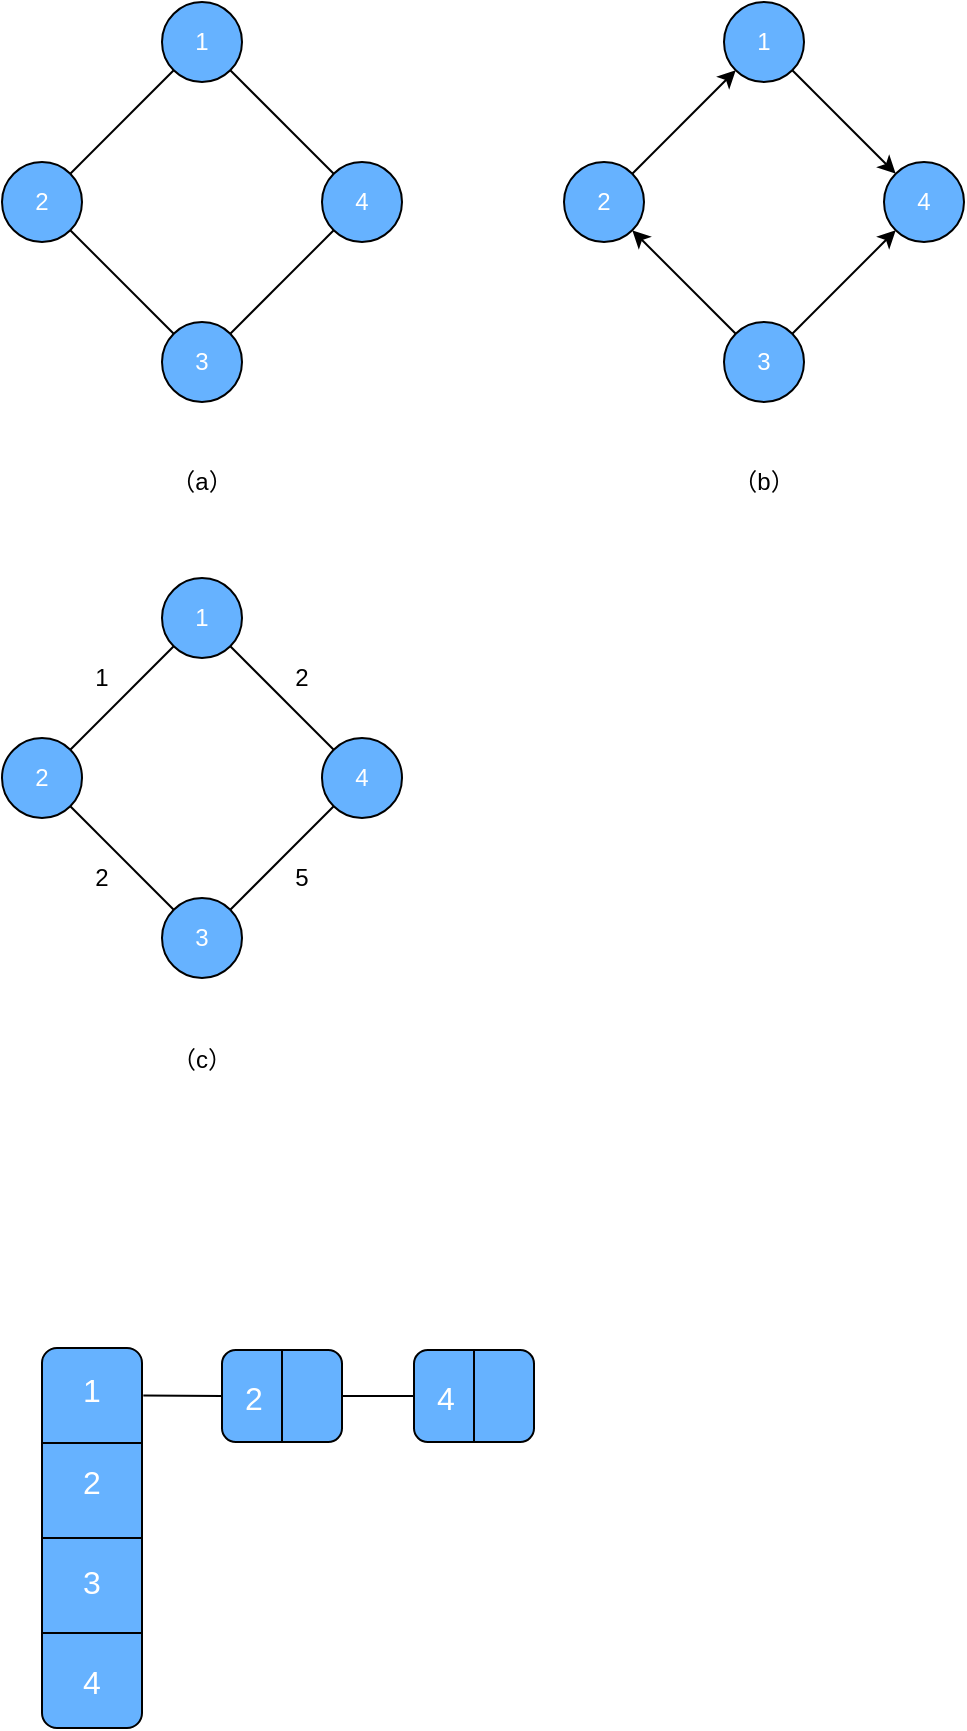 <mxfile version="12.5.5" type="github">
  <diagram id="395irE5sJE42bgMamf1Q" name="Page-1">
    <mxGraphModel dx="979" dy="519" grid="1" gridSize="10" guides="1" tooltips="1" connect="1" arrows="1" fold="1" page="1" pageScale="1" pageWidth="827" pageHeight="1169" math="0" shadow="0">
      <root>
        <mxCell id="0"/>
        <mxCell id="1" parent="0"/>
        <mxCell id="e9EGtRpQC0bAStjFHuXQ-1" value="" style="ellipse;whiteSpace=wrap;html=1;aspect=fixed;fillColor=#66B2FF;" parent="1" vertex="1">
          <mxGeometry x="200" y="80" width="40" height="40" as="geometry"/>
        </mxCell>
        <mxCell id="e9EGtRpQC0bAStjFHuXQ-2" value="" style="ellipse;whiteSpace=wrap;html=1;aspect=fixed;fillColor=#66B2FF;" parent="1" vertex="1">
          <mxGeometry x="120" y="160" width="40" height="40" as="geometry"/>
        </mxCell>
        <mxCell id="e9EGtRpQC0bAStjFHuXQ-3" value="" style="ellipse;whiteSpace=wrap;html=1;aspect=fixed;fillColor=#66B2FF;" parent="1" vertex="1">
          <mxGeometry x="280" y="160" width="40" height="40" as="geometry"/>
        </mxCell>
        <mxCell id="e9EGtRpQC0bAStjFHuXQ-4" value="" style="ellipse;whiteSpace=wrap;html=1;aspect=fixed;fillColor=#66B2FF;" parent="1" vertex="1">
          <mxGeometry x="200" y="240" width="40" height="40" as="geometry"/>
        </mxCell>
        <mxCell id="e9EGtRpQC0bAStjFHuXQ-5" value="" style="endArrow=none;html=1;exitX=0;exitY=1;exitDx=0;exitDy=0;entryX=1;entryY=0;entryDx=0;entryDy=0;" parent="1" source="e9EGtRpQC0bAStjFHuXQ-1" target="e9EGtRpQC0bAStjFHuXQ-2" edge="1">
          <mxGeometry width="50" height="50" relative="1" as="geometry">
            <mxPoint x="60" y="480" as="sourcePoint"/>
            <mxPoint x="110" y="430" as="targetPoint"/>
          </mxGeometry>
        </mxCell>
        <mxCell id="e9EGtRpQC0bAStjFHuXQ-6" value="" style="endArrow=none;html=1;exitX=1;exitY=1;exitDx=0;exitDy=0;entryX=0;entryY=0;entryDx=0;entryDy=0;" parent="1" source="e9EGtRpQC0bAStjFHuXQ-2" target="e9EGtRpQC0bAStjFHuXQ-4" edge="1">
          <mxGeometry width="50" height="50" relative="1" as="geometry">
            <mxPoint x="170" y="350" as="sourcePoint"/>
            <mxPoint x="190" y="480" as="targetPoint"/>
          </mxGeometry>
        </mxCell>
        <mxCell id="e9EGtRpQC0bAStjFHuXQ-7" value="" style="endArrow=none;html=1;exitX=0;exitY=1;exitDx=0;exitDy=0;entryX=1;entryY=0;entryDx=0;entryDy=0;" parent="1" source="e9EGtRpQC0bAStjFHuXQ-3" target="e9EGtRpQC0bAStjFHuXQ-4" edge="1">
          <mxGeometry width="50" height="50" relative="1" as="geometry">
            <mxPoint x="180" y="530" as="sourcePoint"/>
            <mxPoint x="230" y="480" as="targetPoint"/>
          </mxGeometry>
        </mxCell>
        <mxCell id="e9EGtRpQC0bAStjFHuXQ-8" value="" style="endArrow=none;html=1;exitX=1;exitY=1;exitDx=0;exitDy=0;entryX=0;entryY=0;entryDx=0;entryDy=0;" parent="1" source="e9EGtRpQC0bAStjFHuXQ-1" target="e9EGtRpQC0bAStjFHuXQ-3" edge="1">
          <mxGeometry width="50" height="50" relative="1" as="geometry">
            <mxPoint x="220" y="470" as="sourcePoint"/>
            <mxPoint x="280" y="160" as="targetPoint"/>
          </mxGeometry>
        </mxCell>
        <mxCell id="e9EGtRpQC0bAStjFHuXQ-16" value="2" style="text;html=1;strokeColor=none;fillColor=none;align=center;verticalAlign=middle;whiteSpace=wrap;rounded=0;fontColor=#FFFFFF;" parent="1" vertex="1">
          <mxGeometry x="120" y="170" width="40" height="20" as="geometry"/>
        </mxCell>
        <mxCell id="e9EGtRpQC0bAStjFHuXQ-17" value="1" style="text;html=1;strokeColor=none;fillColor=none;align=center;verticalAlign=middle;whiteSpace=wrap;rounded=0;fontColor=#FFFFFF;" parent="1" vertex="1">
          <mxGeometry x="200" y="90" width="40" height="20" as="geometry"/>
        </mxCell>
        <mxCell id="e9EGtRpQC0bAStjFHuXQ-18" value="3" style="text;html=1;strokeColor=none;fillColor=none;align=center;verticalAlign=middle;whiteSpace=wrap;rounded=0;fontColor=#FFFFFF;" parent="1" vertex="1">
          <mxGeometry x="200" y="250" width="40" height="20" as="geometry"/>
        </mxCell>
        <mxCell id="e9EGtRpQC0bAStjFHuXQ-19" value="4" style="text;html=1;strokeColor=none;fillColor=none;align=center;verticalAlign=middle;whiteSpace=wrap;rounded=0;fontColor=#FFFFFF;" parent="1" vertex="1">
          <mxGeometry x="280" y="170" width="40" height="20" as="geometry"/>
        </mxCell>
        <mxCell id="VuLVFiqGMwM_FB5YuDl--1" value="" style="ellipse;whiteSpace=wrap;html=1;aspect=fixed;fillColor=#66B2FF;" parent="1" vertex="1">
          <mxGeometry x="481" y="80" width="40" height="40" as="geometry"/>
        </mxCell>
        <mxCell id="VuLVFiqGMwM_FB5YuDl--2" value="" style="ellipse;whiteSpace=wrap;html=1;aspect=fixed;fillColor=#66B2FF;" parent="1" vertex="1">
          <mxGeometry x="401" y="160" width="40" height="40" as="geometry"/>
        </mxCell>
        <mxCell id="VuLVFiqGMwM_FB5YuDl--3" value="" style="ellipse;whiteSpace=wrap;html=1;aspect=fixed;fillColor=#66B2FF;" parent="1" vertex="1">
          <mxGeometry x="561" y="160" width="40" height="40" as="geometry"/>
        </mxCell>
        <mxCell id="VuLVFiqGMwM_FB5YuDl--4" value="" style="ellipse;whiteSpace=wrap;html=1;aspect=fixed;fillColor=#66B2FF;" parent="1" vertex="1">
          <mxGeometry x="481" y="240" width="40" height="40" as="geometry"/>
        </mxCell>
        <mxCell id="VuLVFiqGMwM_FB5YuDl--9" value="2" style="text;html=1;strokeColor=none;fillColor=none;align=center;verticalAlign=middle;whiteSpace=wrap;rounded=0;fontColor=#FFFFFF;" parent="1" vertex="1">
          <mxGeometry x="401" y="170" width="40" height="20" as="geometry"/>
        </mxCell>
        <mxCell id="VuLVFiqGMwM_FB5YuDl--10" value="1" style="text;html=1;strokeColor=none;fillColor=none;align=center;verticalAlign=middle;whiteSpace=wrap;rounded=0;fontColor=#FFFFFF;" parent="1" vertex="1">
          <mxGeometry x="481" y="90" width="40" height="20" as="geometry"/>
        </mxCell>
        <mxCell id="VuLVFiqGMwM_FB5YuDl--11" value="3" style="text;html=1;strokeColor=none;fillColor=none;align=center;verticalAlign=middle;whiteSpace=wrap;rounded=0;fontColor=#FFFFFF;" parent="1" vertex="1">
          <mxGeometry x="481" y="250" width="40" height="20" as="geometry"/>
        </mxCell>
        <mxCell id="VuLVFiqGMwM_FB5YuDl--12" value="4" style="text;html=1;strokeColor=none;fillColor=none;align=center;verticalAlign=middle;whiteSpace=wrap;rounded=0;fontColor=#FFFFFF;" parent="1" vertex="1">
          <mxGeometry x="561" y="170" width="40" height="20" as="geometry"/>
        </mxCell>
        <mxCell id="VuLVFiqGMwM_FB5YuDl--13" value="" style="endArrow=classic;html=1;fontColor=#FFFFFF;exitX=1;exitY=0;exitDx=0;exitDy=0;entryX=0;entryY=1;entryDx=0;entryDy=0;" parent="1" source="VuLVFiqGMwM_FB5YuDl--2" target="VuLVFiqGMwM_FB5YuDl--1" edge="1">
          <mxGeometry width="50" height="50" relative="1" as="geometry">
            <mxPoint x="291" y="390" as="sourcePoint"/>
            <mxPoint x="341" y="340" as="targetPoint"/>
          </mxGeometry>
        </mxCell>
        <mxCell id="VuLVFiqGMwM_FB5YuDl--14" value="" style="endArrow=classic;html=1;fontColor=#FFFFFF;entryX=0;entryY=0;entryDx=0;entryDy=0;exitX=1;exitY=1;exitDx=0;exitDy=0;" parent="1" source="VuLVFiqGMwM_FB5YuDl--1" target="VuLVFiqGMwM_FB5YuDl--3" edge="1">
          <mxGeometry width="50" height="50" relative="1" as="geometry">
            <mxPoint x="521" y="110" as="sourcePoint"/>
            <mxPoint x="571" y="60" as="targetPoint"/>
          </mxGeometry>
        </mxCell>
        <mxCell id="VuLVFiqGMwM_FB5YuDl--15" value="" style="endArrow=classic;html=1;fontColor=#FFFFFF;entryX=0;entryY=1;entryDx=0;entryDy=0;exitX=1;exitY=0;exitDx=0;exitDy=0;" parent="1" source="VuLVFiqGMwM_FB5YuDl--4" target="VuLVFiqGMwM_FB5YuDl--3" edge="1">
          <mxGeometry width="50" height="50" relative="1" as="geometry">
            <mxPoint x="521" y="240" as="sourcePoint"/>
            <mxPoint x="411" y="410" as="targetPoint"/>
          </mxGeometry>
        </mxCell>
        <mxCell id="VuLVFiqGMwM_FB5YuDl--17" value="" style="endArrow=classic;html=1;fontColor=#FFFFFF;exitX=0;exitY=0;exitDx=0;exitDy=0;entryX=1;entryY=1;entryDx=0;entryDy=0;" parent="1" source="VuLVFiqGMwM_FB5YuDl--4" target="VuLVFiqGMwM_FB5YuDl--2" edge="1">
          <mxGeometry width="50" height="50" relative="1" as="geometry">
            <mxPoint x="311" y="390" as="sourcePoint"/>
            <mxPoint x="361" y="340" as="targetPoint"/>
          </mxGeometry>
        </mxCell>
        <mxCell id="VuLVFiqGMwM_FB5YuDl--18" value="" style="ellipse;whiteSpace=wrap;html=1;aspect=fixed;fillColor=#66B2FF;" parent="1" vertex="1">
          <mxGeometry x="200" y="368" width="40" height="40" as="geometry"/>
        </mxCell>
        <mxCell id="VuLVFiqGMwM_FB5YuDl--19" value="" style="ellipse;whiteSpace=wrap;html=1;aspect=fixed;fillColor=#66B2FF;" parent="1" vertex="1">
          <mxGeometry x="120" y="448" width="40" height="40" as="geometry"/>
        </mxCell>
        <mxCell id="VuLVFiqGMwM_FB5YuDl--20" value="" style="ellipse;whiteSpace=wrap;html=1;aspect=fixed;fillColor=#66B2FF;" parent="1" vertex="1">
          <mxGeometry x="280" y="448" width="40" height="40" as="geometry"/>
        </mxCell>
        <mxCell id="VuLVFiqGMwM_FB5YuDl--21" value="" style="ellipse;whiteSpace=wrap;html=1;aspect=fixed;fillColor=#66B2FF;" parent="1" vertex="1">
          <mxGeometry x="200" y="528" width="40" height="40" as="geometry"/>
        </mxCell>
        <mxCell id="VuLVFiqGMwM_FB5YuDl--22" value="" style="endArrow=none;html=1;exitX=0;exitY=1;exitDx=0;exitDy=0;entryX=1;entryY=0;entryDx=0;entryDy=0;" parent="1" source="VuLVFiqGMwM_FB5YuDl--18" target="VuLVFiqGMwM_FB5YuDl--19" edge="1">
          <mxGeometry width="50" height="50" relative="1" as="geometry">
            <mxPoint x="60" y="768" as="sourcePoint"/>
            <mxPoint x="110" y="718" as="targetPoint"/>
          </mxGeometry>
        </mxCell>
        <mxCell id="VuLVFiqGMwM_FB5YuDl--23" value="" style="endArrow=none;html=1;exitX=1;exitY=1;exitDx=0;exitDy=0;entryX=0;entryY=0;entryDx=0;entryDy=0;" parent="1" source="VuLVFiqGMwM_FB5YuDl--19" target="VuLVFiqGMwM_FB5YuDl--21" edge="1">
          <mxGeometry width="50" height="50" relative="1" as="geometry">
            <mxPoint x="170" y="638" as="sourcePoint"/>
            <mxPoint x="190" y="768" as="targetPoint"/>
          </mxGeometry>
        </mxCell>
        <mxCell id="VuLVFiqGMwM_FB5YuDl--24" value="" style="endArrow=none;html=1;exitX=0;exitY=1;exitDx=0;exitDy=0;entryX=1;entryY=0;entryDx=0;entryDy=0;" parent="1" source="VuLVFiqGMwM_FB5YuDl--20" target="VuLVFiqGMwM_FB5YuDl--21" edge="1">
          <mxGeometry width="50" height="50" relative="1" as="geometry">
            <mxPoint x="180" y="818" as="sourcePoint"/>
            <mxPoint x="230" y="768" as="targetPoint"/>
          </mxGeometry>
        </mxCell>
        <mxCell id="VuLVFiqGMwM_FB5YuDl--25" value="" style="endArrow=none;html=1;exitX=1;exitY=1;exitDx=0;exitDy=0;entryX=0;entryY=0;entryDx=0;entryDy=0;" parent="1" source="VuLVFiqGMwM_FB5YuDl--18" target="VuLVFiqGMwM_FB5YuDl--20" edge="1">
          <mxGeometry width="50" height="50" relative="1" as="geometry">
            <mxPoint x="220" y="758" as="sourcePoint"/>
            <mxPoint x="280" y="448" as="targetPoint"/>
          </mxGeometry>
        </mxCell>
        <mxCell id="VuLVFiqGMwM_FB5YuDl--26" value="2" style="text;html=1;strokeColor=none;fillColor=none;align=center;verticalAlign=middle;whiteSpace=wrap;rounded=0;fontColor=#FFFFFF;" parent="1" vertex="1">
          <mxGeometry x="120" y="458" width="40" height="20" as="geometry"/>
        </mxCell>
        <mxCell id="VuLVFiqGMwM_FB5YuDl--27" value="1" style="text;html=1;strokeColor=none;fillColor=none;align=center;verticalAlign=middle;whiteSpace=wrap;rounded=0;fontColor=#FFFFFF;" parent="1" vertex="1">
          <mxGeometry x="200" y="378" width="40" height="20" as="geometry"/>
        </mxCell>
        <mxCell id="VuLVFiqGMwM_FB5YuDl--28" value="3" style="text;html=1;strokeColor=none;fillColor=none;align=center;verticalAlign=middle;whiteSpace=wrap;rounded=0;fontColor=#FFFFFF;" parent="1" vertex="1">
          <mxGeometry x="200" y="538" width="40" height="20" as="geometry"/>
        </mxCell>
        <mxCell id="VuLVFiqGMwM_FB5YuDl--29" value="4" style="text;html=1;strokeColor=none;fillColor=none;align=center;verticalAlign=middle;whiteSpace=wrap;rounded=0;fontColor=#FFFFFF;" parent="1" vertex="1">
          <mxGeometry x="280" y="458" width="40" height="20" as="geometry"/>
        </mxCell>
        <mxCell id="VuLVFiqGMwM_FB5YuDl--30" value="1" style="text;html=1;strokeColor=none;fillColor=none;align=center;verticalAlign=middle;whiteSpace=wrap;rounded=0;fontColor=#000000;" parent="1" vertex="1">
          <mxGeometry x="150" y="408" width="40" height="20" as="geometry"/>
        </mxCell>
        <mxCell id="VuLVFiqGMwM_FB5YuDl--31" value="2" style="text;html=1;strokeColor=none;fillColor=none;align=center;verticalAlign=middle;whiteSpace=wrap;rounded=0;fontColor=#000000;" parent="1" vertex="1">
          <mxGeometry x="250" y="408" width="40" height="20" as="geometry"/>
        </mxCell>
        <mxCell id="VuLVFiqGMwM_FB5YuDl--32" value="2" style="text;html=1;strokeColor=none;fillColor=none;align=center;verticalAlign=middle;whiteSpace=wrap;rounded=0;fontColor=#000000;" parent="1" vertex="1">
          <mxGeometry x="150" y="508" width="40" height="20" as="geometry"/>
        </mxCell>
        <mxCell id="VuLVFiqGMwM_FB5YuDl--33" value="5" style="text;html=1;strokeColor=none;fillColor=none;align=center;verticalAlign=middle;whiteSpace=wrap;rounded=0;fontColor=#000000;" parent="1" vertex="1">
          <mxGeometry x="250" y="508" width="40" height="20" as="geometry"/>
        </mxCell>
        <mxCell id="VuLVFiqGMwM_FB5YuDl--34" value="（c）" style="text;html=1;strokeColor=none;fillColor=none;align=center;verticalAlign=middle;whiteSpace=wrap;rounded=0;fontColor=#000000;" parent="1" vertex="1">
          <mxGeometry x="200" y="599" width="40" height="20" as="geometry"/>
        </mxCell>
        <mxCell id="VuLVFiqGMwM_FB5YuDl--35" value="（a）" style="text;html=1;strokeColor=none;fillColor=none;align=center;verticalAlign=middle;whiteSpace=wrap;rounded=0;fontColor=#000000;" parent="1" vertex="1">
          <mxGeometry x="200" y="310" width="40" height="20" as="geometry"/>
        </mxCell>
        <mxCell id="VuLVFiqGMwM_FB5YuDl--36" value="（b）" style="text;html=1;strokeColor=none;fillColor=none;align=center;verticalAlign=middle;whiteSpace=wrap;rounded=0;fontColor=#000000;" parent="1" vertex="1">
          <mxGeometry x="481" y="310" width="40" height="20" as="geometry"/>
        </mxCell>
        <mxCell id="2v2nGLYATZhjdXSjCoz2-1" value="" style="rounded=1;whiteSpace=wrap;html=1;fillColor=#66B2FF;" vertex="1" parent="1">
          <mxGeometry x="140" y="753" width="50" height="190" as="geometry"/>
        </mxCell>
        <mxCell id="2v2nGLYATZhjdXSjCoz2-2" value="" style="endArrow=none;html=1;exitX=1;exitY=0.5;exitDx=0;exitDy=0;entryX=0;entryY=0.5;entryDx=0;entryDy=0;" edge="1" parent="1" source="2v2nGLYATZhjdXSjCoz2-1" target="2v2nGLYATZhjdXSjCoz2-1">
          <mxGeometry width="50" height="50" relative="1" as="geometry">
            <mxPoint x="50" y="970" as="sourcePoint"/>
            <mxPoint x="140" y="915" as="targetPoint"/>
          </mxGeometry>
        </mxCell>
        <mxCell id="2v2nGLYATZhjdXSjCoz2-3" value="" style="endArrow=none;html=1;exitX=1;exitY=0.25;exitDx=0;exitDy=0;entryX=0;entryY=0.25;entryDx=0;entryDy=0;" edge="1" parent="1" source="2v2nGLYATZhjdXSjCoz2-1" target="2v2nGLYATZhjdXSjCoz2-1">
          <mxGeometry width="50" height="50" relative="1" as="geometry">
            <mxPoint x="30" y="960" as="sourcePoint"/>
            <mxPoint x="80" y="910" as="targetPoint"/>
          </mxGeometry>
        </mxCell>
        <mxCell id="2v2nGLYATZhjdXSjCoz2-4" value="" style="endArrow=none;html=1;exitX=1;exitY=0.75;exitDx=0;exitDy=0;entryX=0;entryY=0.75;entryDx=0;entryDy=0;" edge="1" parent="1" source="2v2nGLYATZhjdXSjCoz2-1" target="2v2nGLYATZhjdXSjCoz2-1">
          <mxGeometry width="50" height="50" relative="1" as="geometry">
            <mxPoint x="30" y="1000" as="sourcePoint"/>
            <mxPoint x="80" y="950" as="targetPoint"/>
          </mxGeometry>
        </mxCell>
        <mxCell id="2v2nGLYATZhjdXSjCoz2-5" value="1" style="text;html=1;strokeColor=none;fillColor=none;align=center;verticalAlign=middle;whiteSpace=wrap;rounded=0;fontColor=#FFFFFF;fontSize=16;" vertex="1" parent="1">
          <mxGeometry x="145" y="764" width="40" height="20" as="geometry"/>
        </mxCell>
        <mxCell id="2v2nGLYATZhjdXSjCoz2-6" value="2" style="text;html=1;strokeColor=none;fillColor=none;align=center;verticalAlign=middle;whiteSpace=wrap;rounded=0;fontColor=#FFFFFF;fontSize=16;" vertex="1" parent="1">
          <mxGeometry x="145" y="810" width="40" height="20" as="geometry"/>
        </mxCell>
        <mxCell id="2v2nGLYATZhjdXSjCoz2-7" value="3" style="text;html=1;strokeColor=none;fillColor=none;align=center;verticalAlign=middle;whiteSpace=wrap;rounded=0;fontColor=#FFFFFF;fontSize=16;" vertex="1" parent="1">
          <mxGeometry x="145" y="860" width="40" height="20" as="geometry"/>
        </mxCell>
        <mxCell id="2v2nGLYATZhjdXSjCoz2-8" value="4" style="text;html=1;strokeColor=none;fillColor=none;align=center;verticalAlign=middle;whiteSpace=wrap;rounded=0;fontColor=#FFFFFF;fontSize=16;" vertex="1" parent="1">
          <mxGeometry x="145" y="910" width="40" height="20" as="geometry"/>
        </mxCell>
        <mxCell id="2v2nGLYATZhjdXSjCoz2-9" value="" style="rounded=1;whiteSpace=wrap;html=1;fillColor=#66B2FF;fontSize=16;fontColor=#FFFFFF;" vertex="1" parent="1">
          <mxGeometry x="230" y="754" width="60" height="46" as="geometry"/>
        </mxCell>
        <mxCell id="2v2nGLYATZhjdXSjCoz2-10" value="" style="endArrow=none;html=1;fontSize=16;fontColor=#FFFFFF;exitX=0.5;exitY=0;exitDx=0;exitDy=0;entryX=0.5;entryY=1;entryDx=0;entryDy=0;" edge="1" parent="1" source="2v2nGLYATZhjdXSjCoz2-9" target="2v2nGLYATZhjdXSjCoz2-9">
          <mxGeometry width="50" height="50" relative="1" as="geometry">
            <mxPoint x="286" y="1080" as="sourcePoint"/>
            <mxPoint x="336" y="1030" as="targetPoint"/>
          </mxGeometry>
        </mxCell>
        <mxCell id="2v2nGLYATZhjdXSjCoz2-12" value="" style="rounded=1;whiteSpace=wrap;html=1;fillColor=#66B2FF;fontSize=16;fontColor=#FFFFFF;" vertex="1" parent="1">
          <mxGeometry x="326" y="754" width="60" height="46" as="geometry"/>
        </mxCell>
        <mxCell id="2v2nGLYATZhjdXSjCoz2-13" value="" style="endArrow=none;html=1;fontSize=16;fontColor=#FFFFFF;exitX=0.5;exitY=0;exitDx=0;exitDy=0;entryX=0.5;entryY=1;entryDx=0;entryDy=0;" edge="1" parent="1" source="2v2nGLYATZhjdXSjCoz2-12" target="2v2nGLYATZhjdXSjCoz2-12">
          <mxGeometry width="50" height="50" relative="1" as="geometry">
            <mxPoint x="386" y="1080" as="sourcePoint"/>
            <mxPoint x="436" y="1030" as="targetPoint"/>
          </mxGeometry>
        </mxCell>
        <mxCell id="2v2nGLYATZhjdXSjCoz2-14" value="2" style="text;html=1;strokeColor=none;fillColor=none;align=center;verticalAlign=middle;whiteSpace=wrap;rounded=0;fontColor=#FFFFFF;fontSize=16;" vertex="1" parent="1">
          <mxGeometry x="239" y="771" width="14" height="14" as="geometry"/>
        </mxCell>
        <mxCell id="2v2nGLYATZhjdXSjCoz2-15" value="4" style="text;html=1;strokeColor=none;fillColor=none;align=center;verticalAlign=middle;whiteSpace=wrap;rounded=0;fontColor=#FFFFFF;fontSize=16;" vertex="1" parent="1">
          <mxGeometry x="334" y="773" width="16" height="10" as="geometry"/>
        </mxCell>
        <mxCell id="2v2nGLYATZhjdXSjCoz2-17" value="" style="endArrow=none;html=1;fontSize=16;fontColor=#FFFFFF;exitX=1.013;exitY=0.125;exitDx=0;exitDy=0;exitPerimeter=0;entryX=0;entryY=0.5;entryDx=0;entryDy=0;" edge="1" parent="1" source="2v2nGLYATZhjdXSjCoz2-1" target="2v2nGLYATZhjdXSjCoz2-9">
          <mxGeometry width="50" height="50" relative="1" as="geometry">
            <mxPoint x="220" y="890" as="sourcePoint"/>
            <mxPoint x="210" y="777" as="targetPoint"/>
          </mxGeometry>
        </mxCell>
        <mxCell id="2v2nGLYATZhjdXSjCoz2-18" value="" style="endArrow=none;html=1;fontSize=16;fontColor=#FFFFFF;exitX=1;exitY=0.5;exitDx=0;exitDy=0;entryX=0;entryY=0.5;entryDx=0;entryDy=0;" edge="1" parent="1" source="2v2nGLYATZhjdXSjCoz2-9" target="2v2nGLYATZhjdXSjCoz2-12">
          <mxGeometry width="50" height="50" relative="1" as="geometry">
            <mxPoint x="280" y="890" as="sourcePoint"/>
            <mxPoint x="310" y="775" as="targetPoint"/>
          </mxGeometry>
        </mxCell>
      </root>
    </mxGraphModel>
  </diagram>
</mxfile>
